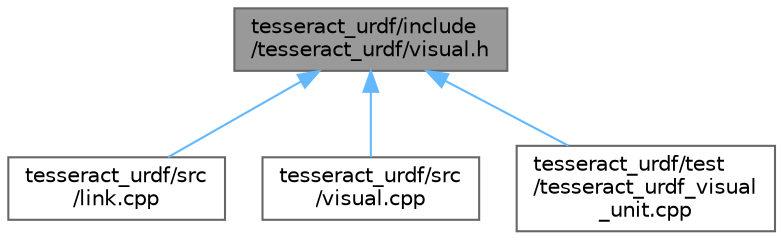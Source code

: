 digraph "tesseract_urdf/include/tesseract_urdf/visual.h"
{
 // LATEX_PDF_SIZE
  bgcolor="transparent";
  edge [fontname=Helvetica,fontsize=10,labelfontname=Helvetica,labelfontsize=10];
  node [fontname=Helvetica,fontsize=10,shape=box,height=0.2,width=0.4];
  Node1 [label="tesseract_urdf/include\l/tesseract_urdf/visual.h",height=0.2,width=0.4,color="gray40", fillcolor="grey60", style="filled", fontcolor="black",tooltip="Parse visual from xml string."];
  Node1 -> Node2 [dir="back",color="steelblue1",style="solid"];
  Node2 [label="tesseract_urdf/src\l/link.cpp",height=0.2,width=0.4,color="grey40", fillcolor="white", style="filled",URL="$d8/dd6/tesseract__urdf_2src_2link_8cpp.html",tooltip="Parse link from xml string."];
  Node1 -> Node3 [dir="back",color="steelblue1",style="solid"];
  Node3 [label="tesseract_urdf/src\l/visual.cpp",height=0.2,width=0.4,color="grey40", fillcolor="white", style="filled",URL="$d8/dad/visual_8cpp.html",tooltip="Parse visual from xml string."];
  Node1 -> Node4 [dir="back",color="steelblue1",style="solid"];
  Node4 [label="tesseract_urdf/test\l/tesseract_urdf_visual\l_unit.cpp",height=0.2,width=0.4,color="grey40", fillcolor="white", style="filled",URL="$d1/d04/tesseract__urdf__visual__unit_8cpp.html",tooltip=" "];
}
